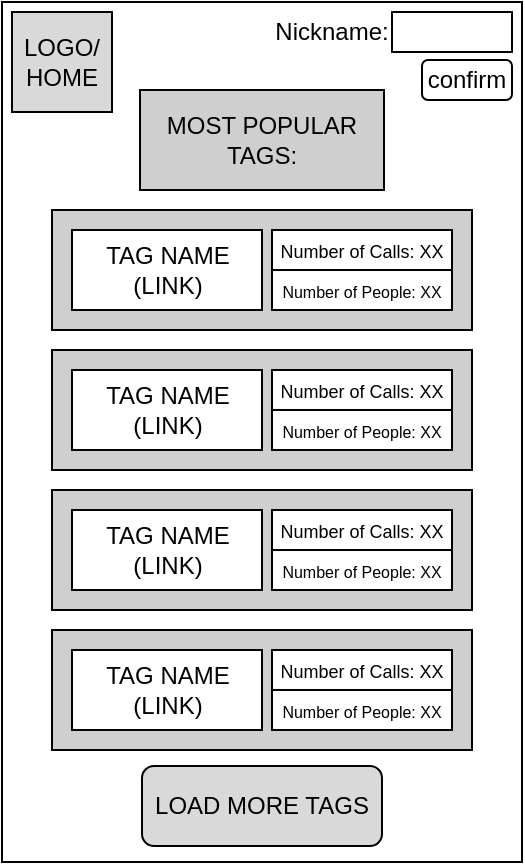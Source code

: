 <mxfile version="14.4.4" type="device"><diagram id="MRBF3oaIOs22JUmloGSw" name="Page-1"><mxGraphModel dx="526" dy="783" grid="1" gridSize="10" guides="1" tooltips="1" connect="1" arrows="1" fold="1" page="1" pageScale="1" pageWidth="850" pageHeight="1100" math="0" shadow="0"><root><mxCell id="0"/><mxCell id="1" parent="0"/><mxCell id="0zzA1e_3EcnSLJ77i-Xj-1" value="" style="rounded=0;whiteSpace=wrap;html=1;" parent="1" vertex="1"><mxGeometry x="295" y="335" width="260" height="430" as="geometry"/></mxCell><mxCell id="0zzA1e_3EcnSLJ77i-Xj-3" value="MOST POPULAR TAGS:" style="rounded=0;whiteSpace=wrap;html=1;fillColor=#CFCFCF;" parent="1" vertex="1"><mxGeometry x="364" y="379" width="122" height="50" as="geometry"/></mxCell><mxCell id="0zzA1e_3EcnSLJ77i-Xj-4" value="" style="rounded=0;whiteSpace=wrap;html=1;fillColor=#CFCFCF;" parent="1" vertex="1"><mxGeometry x="320" y="439" width="210" height="60" as="geometry"/></mxCell><mxCell id="0zzA1e_3EcnSLJ77i-Xj-6" value="" style="rounded=0;whiteSpace=wrap;html=1;" parent="1" vertex="1"><mxGeometry x="330" y="449" width="95" height="40" as="geometry"/></mxCell><mxCell id="0zzA1e_3EcnSLJ77i-Xj-5" value="&lt;div&gt;TAG NAME&lt;/div&gt;&lt;div&gt; (LINK)&lt;/div&gt;" style="text;html=1;strokeColor=none;fillColor=none;align=center;verticalAlign=middle;whiteSpace=wrap;rounded=0;" parent="1" vertex="1"><mxGeometry x="342.5" y="459" width="70" height="20" as="geometry"/></mxCell><mxCell id="0zzA1e_3EcnSLJ77i-Xj-7" value="&lt;font style=&quot;font-size: 9px&quot;&gt;Number of Calls: XX&lt;br&gt;&lt;/font&gt;" style="rounded=0;whiteSpace=wrap;html=1;" parent="1" vertex="1"><mxGeometry x="430" y="449" width="90" height="20" as="geometry"/></mxCell><mxCell id="0zzA1e_3EcnSLJ77i-Xj-8" value="&lt;font style=&quot;font-size: 8px&quot;&gt;&lt;font style=&quot;font-size: 8px&quot;&gt;Number of People: XX&lt;/font&gt;&lt;br&gt;&lt;/font&gt;" style="rounded=0;whiteSpace=wrap;html=1;" parent="1" vertex="1"><mxGeometry x="430" y="469" width="90" height="20" as="geometry"/></mxCell><mxCell id="0zzA1e_3EcnSLJ77i-Xj-10" value="" style="rounded=0;whiteSpace=wrap;html=1;fillColor=#CFCFCF;" parent="1" vertex="1"><mxGeometry x="320" y="509" width="210" height="60" as="geometry"/></mxCell><mxCell id="0zzA1e_3EcnSLJ77i-Xj-11" value="" style="rounded=0;whiteSpace=wrap;html=1;" parent="1" vertex="1"><mxGeometry x="330" y="519" width="95" height="40" as="geometry"/></mxCell><mxCell id="0zzA1e_3EcnSLJ77i-Xj-12" value="&lt;div&gt;TAG NAME&lt;/div&gt;&lt;div&gt; (LINK)&lt;/div&gt;" style="text;html=1;strokeColor=none;fillColor=none;align=center;verticalAlign=middle;whiteSpace=wrap;rounded=0;" parent="1" vertex="1"><mxGeometry x="342.5" y="529" width="70" height="20" as="geometry"/></mxCell><mxCell id="0zzA1e_3EcnSLJ77i-Xj-13" value="&lt;font style=&quot;font-size: 9px&quot;&gt;Number of Calls: XX&lt;br&gt;&lt;/font&gt;" style="rounded=0;whiteSpace=wrap;html=1;" parent="1" vertex="1"><mxGeometry x="430" y="519" width="90" height="20" as="geometry"/></mxCell><mxCell id="0zzA1e_3EcnSLJ77i-Xj-14" value="&lt;font style=&quot;font-size: 8px&quot;&gt;&lt;font style=&quot;font-size: 8px&quot;&gt;Number of People: XX&lt;/font&gt;&lt;br&gt;&lt;/font&gt;" style="rounded=0;whiteSpace=wrap;html=1;" parent="1" vertex="1"><mxGeometry x="430" y="539" width="90" height="20" as="geometry"/></mxCell><mxCell id="0zzA1e_3EcnSLJ77i-Xj-15" value="" style="rounded=0;whiteSpace=wrap;html=1;fillColor=#CFCFCF;" parent="1" vertex="1"><mxGeometry x="320" y="579" width="210" height="60" as="geometry"/></mxCell><mxCell id="0zzA1e_3EcnSLJ77i-Xj-16" value="" style="rounded=0;whiteSpace=wrap;html=1;" parent="1" vertex="1"><mxGeometry x="330" y="589" width="95" height="40" as="geometry"/></mxCell><mxCell id="0zzA1e_3EcnSLJ77i-Xj-17" value="&lt;div&gt;TAG NAME&lt;/div&gt;&lt;div&gt; (LINK)&lt;/div&gt;" style="text;html=1;strokeColor=none;fillColor=none;align=center;verticalAlign=middle;whiteSpace=wrap;rounded=0;" parent="1" vertex="1"><mxGeometry x="342.5" y="599" width="70" height="20" as="geometry"/></mxCell><mxCell id="0zzA1e_3EcnSLJ77i-Xj-18" value="&lt;font style=&quot;font-size: 9px&quot;&gt;Number of Calls: XX&lt;br&gt;&lt;/font&gt;" style="rounded=0;whiteSpace=wrap;html=1;" parent="1" vertex="1"><mxGeometry x="430" y="589" width="90" height="20" as="geometry"/></mxCell><mxCell id="0zzA1e_3EcnSLJ77i-Xj-19" value="&lt;font style=&quot;font-size: 8px&quot;&gt;&lt;font style=&quot;font-size: 8px&quot;&gt;Number of People: XX&lt;/font&gt;&lt;br&gt;&lt;/font&gt;" style="rounded=0;whiteSpace=wrap;html=1;" parent="1" vertex="1"><mxGeometry x="430" y="609" width="90" height="20" as="geometry"/></mxCell><mxCell id="0zzA1e_3EcnSLJ77i-Xj-20" value="" style="rounded=0;whiteSpace=wrap;html=1;fillColor=#CFCFCF;" parent="1" vertex="1"><mxGeometry x="320" y="649" width="210" height="60" as="geometry"/></mxCell><mxCell id="0zzA1e_3EcnSLJ77i-Xj-21" value="" style="rounded=0;whiteSpace=wrap;html=1;" parent="1" vertex="1"><mxGeometry x="330" y="659" width="95" height="40" as="geometry"/></mxCell><mxCell id="0zzA1e_3EcnSLJ77i-Xj-22" value="&lt;div&gt;TAG NAME&lt;/div&gt;&lt;div&gt; (LINK)&lt;/div&gt;" style="text;html=1;strokeColor=none;fillColor=none;align=center;verticalAlign=middle;whiteSpace=wrap;rounded=0;" parent="1" vertex="1"><mxGeometry x="342.5" y="669" width="70" height="20" as="geometry"/></mxCell><mxCell id="0zzA1e_3EcnSLJ77i-Xj-23" value="&lt;font style=&quot;font-size: 9px&quot;&gt;Number of Calls: XX&lt;br&gt;&lt;/font&gt;" style="rounded=0;whiteSpace=wrap;html=1;" parent="1" vertex="1"><mxGeometry x="430" y="659" width="90" height="20" as="geometry"/></mxCell><mxCell id="0zzA1e_3EcnSLJ77i-Xj-24" value="&lt;font style=&quot;font-size: 8px&quot;&gt;&lt;font style=&quot;font-size: 8px&quot;&gt;Number of People: XX&lt;/font&gt;&lt;br&gt;&lt;/font&gt;" style="rounded=0;whiteSpace=wrap;html=1;" parent="1" vertex="1"><mxGeometry x="430" y="679" width="90" height="20" as="geometry"/></mxCell><mxCell id="0zzA1e_3EcnSLJ77i-Xj-31" value="&lt;div&gt;LOGO/&lt;/div&gt;&lt;div&gt;HOME&lt;/div&gt;" style="rounded=0;whiteSpace=wrap;html=1;fillColor=#D9D9D9;" parent="1" vertex="1"><mxGeometry x="300" y="340" width="50" height="50" as="geometry"/></mxCell><mxCell id="0zzA1e_3EcnSLJ77i-Xj-33" value="LOAD MORE TAGS" style="rounded=1;whiteSpace=wrap;html=1;fillColor=#D9D9D9;" parent="1" vertex="1"><mxGeometry x="365" y="717" width="120" height="40" as="geometry"/></mxCell><mxCell id="_ABUJGffEP90qIbneWtM-1" value="confirm" style="rounded=1;whiteSpace=wrap;html=1;" vertex="1" parent="1"><mxGeometry x="505" y="364" width="45" height="20" as="geometry"/></mxCell><mxCell id="_ABUJGffEP90qIbneWtM-2" value="Nickname:" style="text;html=1;strokeColor=none;fillColor=none;align=center;verticalAlign=middle;whiteSpace=wrap;rounded=0;" vertex="1" parent="1"><mxGeometry x="440" y="340" width="40" height="20" as="geometry"/></mxCell><mxCell id="_ABUJGffEP90qIbneWtM-3" value="" style="rounded=0;whiteSpace=wrap;html=1;" vertex="1" parent="1"><mxGeometry x="490" y="340" width="60" height="20" as="geometry"/></mxCell></root></mxGraphModel></diagram></mxfile>